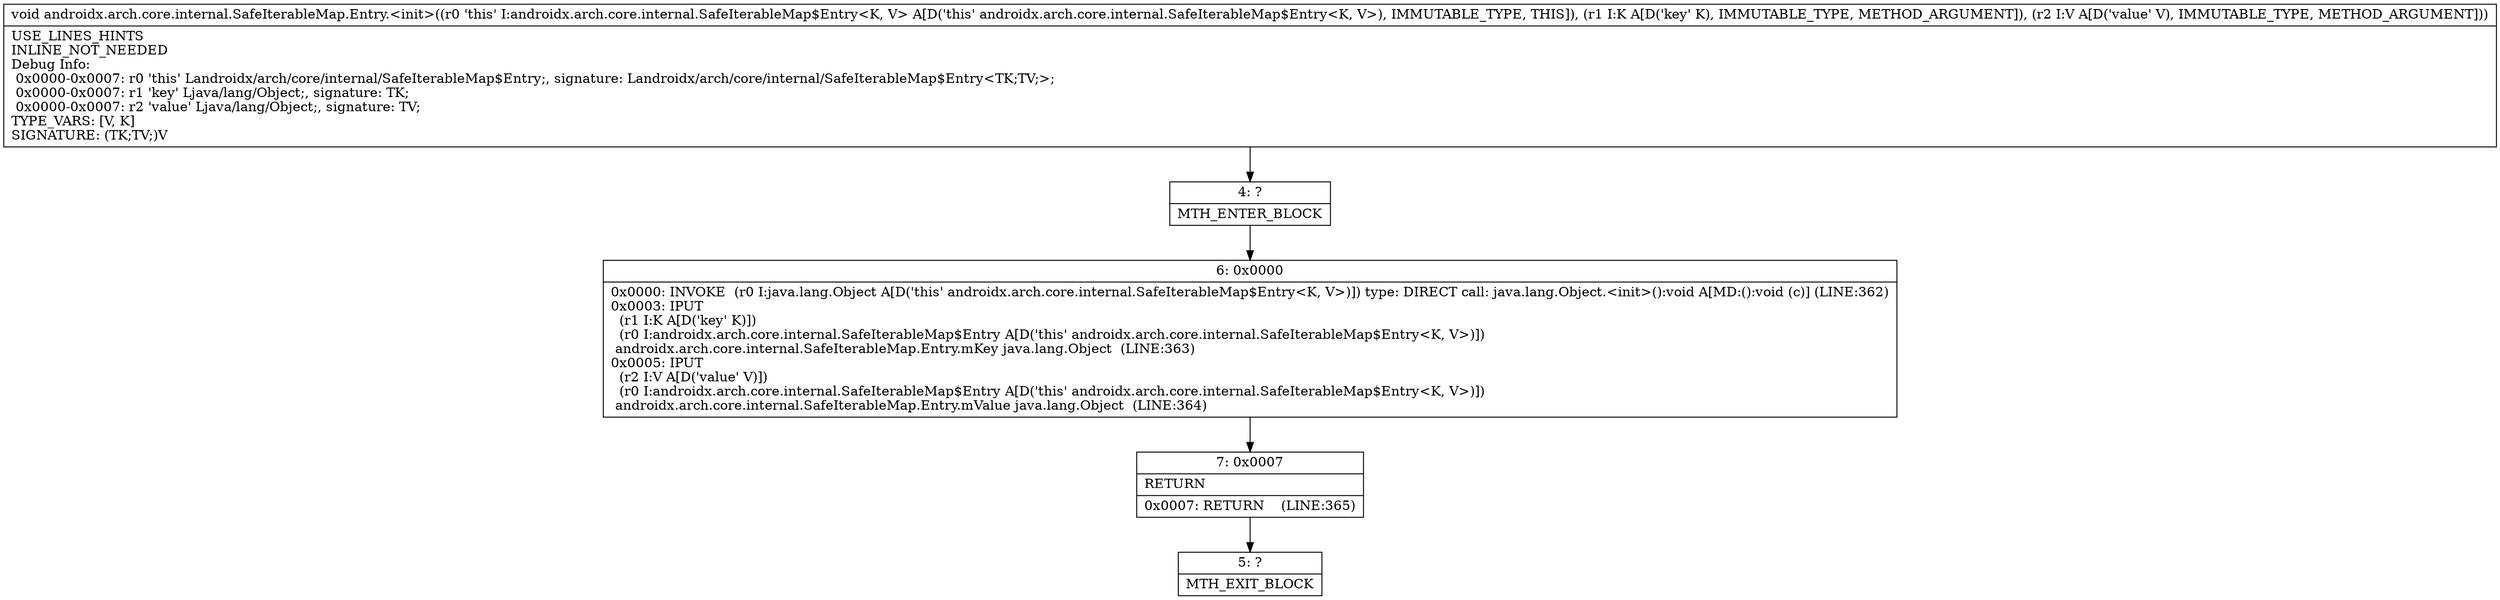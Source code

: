 digraph "CFG forandroidx.arch.core.internal.SafeIterableMap.Entry.\<init\>(Ljava\/lang\/Object;Ljava\/lang\/Object;)V" {
Node_4 [shape=record,label="{4\:\ ?|MTH_ENTER_BLOCK\l}"];
Node_6 [shape=record,label="{6\:\ 0x0000|0x0000: INVOKE  (r0 I:java.lang.Object A[D('this' androidx.arch.core.internal.SafeIterableMap$Entry\<K, V\>)]) type: DIRECT call: java.lang.Object.\<init\>():void A[MD:():void (c)] (LINE:362)\l0x0003: IPUT  \l  (r1 I:K A[D('key' K)])\l  (r0 I:androidx.arch.core.internal.SafeIterableMap$Entry A[D('this' androidx.arch.core.internal.SafeIterableMap$Entry\<K, V\>)])\l androidx.arch.core.internal.SafeIterableMap.Entry.mKey java.lang.Object  (LINE:363)\l0x0005: IPUT  \l  (r2 I:V A[D('value' V)])\l  (r0 I:androidx.arch.core.internal.SafeIterableMap$Entry A[D('this' androidx.arch.core.internal.SafeIterableMap$Entry\<K, V\>)])\l androidx.arch.core.internal.SafeIterableMap.Entry.mValue java.lang.Object  (LINE:364)\l}"];
Node_7 [shape=record,label="{7\:\ 0x0007|RETURN\l|0x0007: RETURN    (LINE:365)\l}"];
Node_5 [shape=record,label="{5\:\ ?|MTH_EXIT_BLOCK\l}"];
MethodNode[shape=record,label="{void androidx.arch.core.internal.SafeIterableMap.Entry.\<init\>((r0 'this' I:androidx.arch.core.internal.SafeIterableMap$Entry\<K, V\> A[D('this' androidx.arch.core.internal.SafeIterableMap$Entry\<K, V\>), IMMUTABLE_TYPE, THIS]), (r1 I:K A[D('key' K), IMMUTABLE_TYPE, METHOD_ARGUMENT]), (r2 I:V A[D('value' V), IMMUTABLE_TYPE, METHOD_ARGUMENT]))  | USE_LINES_HINTS\lINLINE_NOT_NEEDED\lDebug Info:\l  0x0000\-0x0007: r0 'this' Landroidx\/arch\/core\/internal\/SafeIterableMap$Entry;, signature: Landroidx\/arch\/core\/internal\/SafeIterableMap$Entry\<TK;TV;\>;\l  0x0000\-0x0007: r1 'key' Ljava\/lang\/Object;, signature: TK;\l  0x0000\-0x0007: r2 'value' Ljava\/lang\/Object;, signature: TV;\lTYPE_VARS: [V, K]\lSIGNATURE: (TK;TV;)V\l}"];
MethodNode -> Node_4;Node_4 -> Node_6;
Node_6 -> Node_7;
Node_7 -> Node_5;
}


